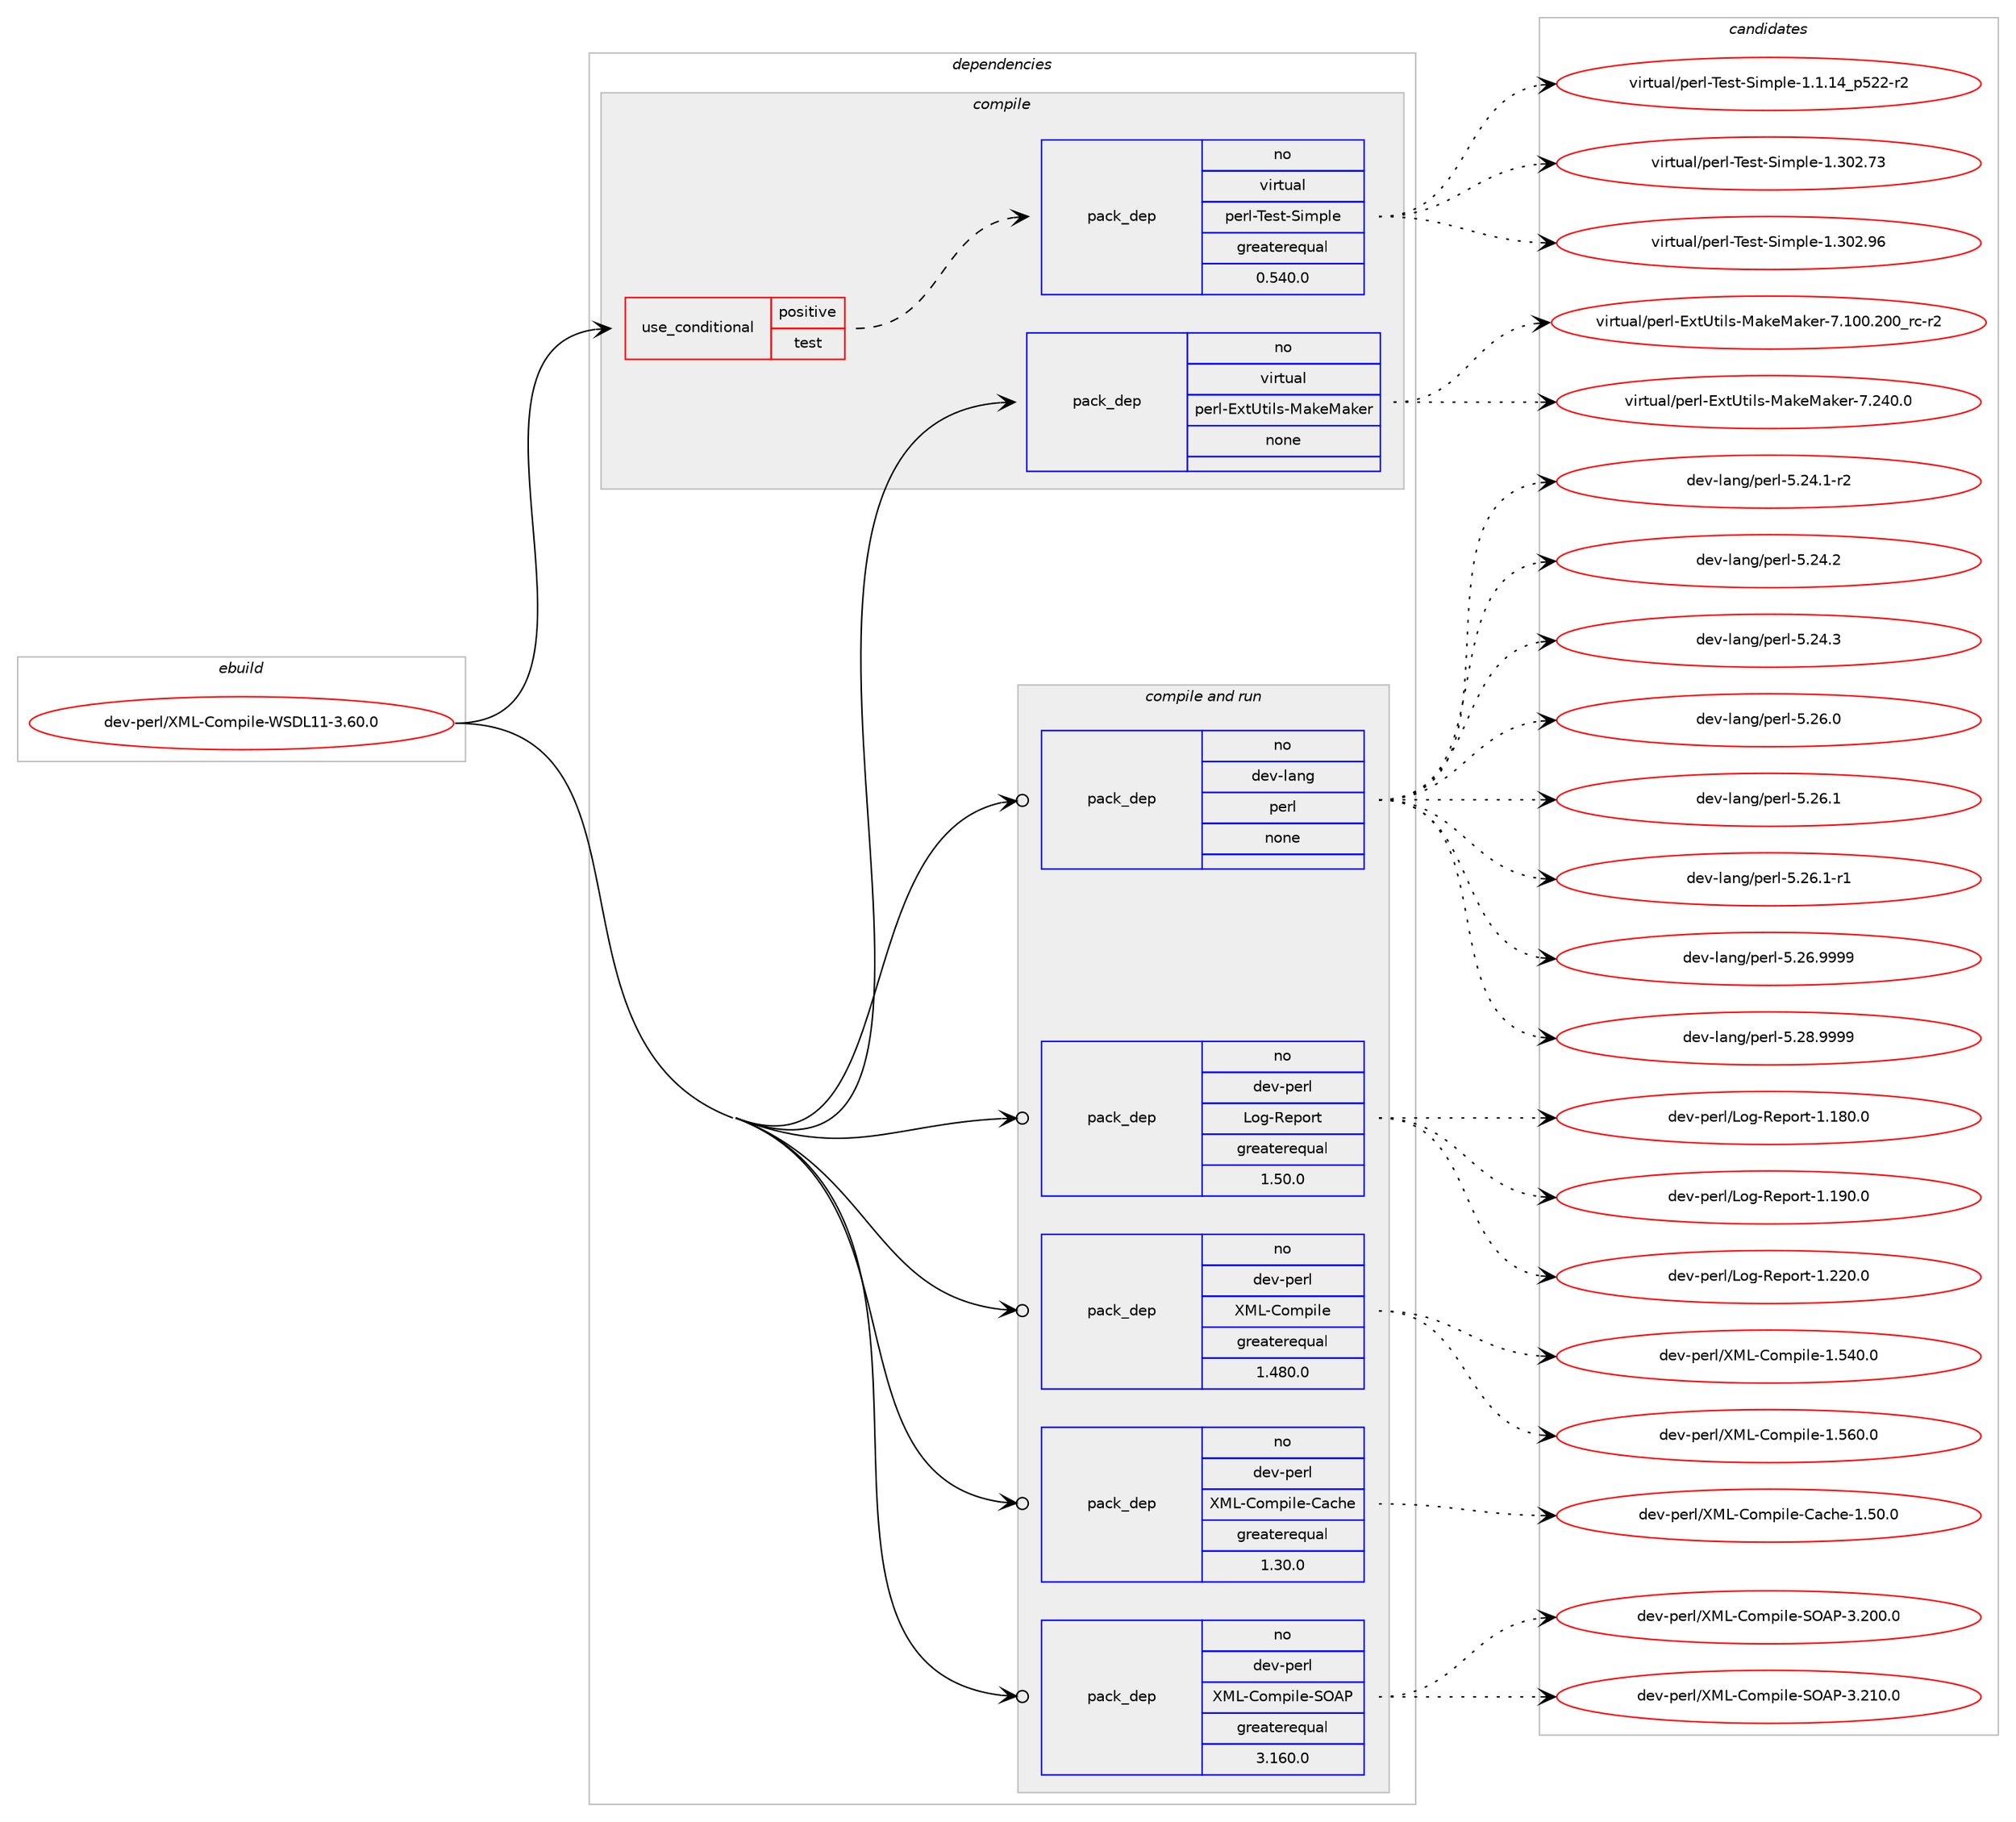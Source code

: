 digraph prolog {

# *************
# Graph options
# *************

newrank=true;
concentrate=true;
compound=true;
graph [rankdir=LR,fontname=Helvetica,fontsize=10,ranksep=1.5];#, ranksep=2.5, nodesep=0.2];
edge  [arrowhead=vee];
node  [fontname=Helvetica,fontsize=10];

# **********
# The ebuild
# **********

subgraph cluster_leftcol {
color=gray;
rank=same;
label=<<i>ebuild</i>>;
id [label="dev-perl/XML-Compile-WSDL11-3.60.0", color=red, width=4, href="../dev-perl/XML-Compile-WSDL11-3.60.0.svg"];
}

# ****************
# The dependencies
# ****************

subgraph cluster_midcol {
color=gray;
label=<<i>dependencies</i>>;
subgraph cluster_compile {
fillcolor="#eeeeee";
style=filled;
label=<<i>compile</i>>;
subgraph cond28243 {
dependency140765 [label=<<TABLE BORDER="0" CELLBORDER="1" CELLSPACING="0" CELLPADDING="4"><TR><TD ROWSPAN="3" CELLPADDING="10">use_conditional</TD></TR><TR><TD>positive</TD></TR><TR><TD>test</TD></TR></TABLE>>, shape=none, color=red];
subgraph pack108826 {
dependency140766 [label=<<TABLE BORDER="0" CELLBORDER="1" CELLSPACING="0" CELLPADDING="4" WIDTH="220"><TR><TD ROWSPAN="6" CELLPADDING="30">pack_dep</TD></TR><TR><TD WIDTH="110">no</TD></TR><TR><TD>virtual</TD></TR><TR><TD>perl-Test-Simple</TD></TR><TR><TD>greaterequal</TD></TR><TR><TD>0.540.0</TD></TR></TABLE>>, shape=none, color=blue];
}
dependency140765:e -> dependency140766:w [weight=20,style="dashed",arrowhead="vee"];
}
id:e -> dependency140765:w [weight=20,style="solid",arrowhead="vee"];
subgraph pack108827 {
dependency140767 [label=<<TABLE BORDER="0" CELLBORDER="1" CELLSPACING="0" CELLPADDING="4" WIDTH="220"><TR><TD ROWSPAN="6" CELLPADDING="30">pack_dep</TD></TR><TR><TD WIDTH="110">no</TD></TR><TR><TD>virtual</TD></TR><TR><TD>perl-ExtUtils-MakeMaker</TD></TR><TR><TD>none</TD></TR><TR><TD></TD></TR></TABLE>>, shape=none, color=blue];
}
id:e -> dependency140767:w [weight=20,style="solid",arrowhead="vee"];
}
subgraph cluster_compileandrun {
fillcolor="#eeeeee";
style=filled;
label=<<i>compile and run</i>>;
subgraph pack108828 {
dependency140768 [label=<<TABLE BORDER="0" CELLBORDER="1" CELLSPACING="0" CELLPADDING="4" WIDTH="220"><TR><TD ROWSPAN="6" CELLPADDING="30">pack_dep</TD></TR><TR><TD WIDTH="110">no</TD></TR><TR><TD>dev-lang</TD></TR><TR><TD>perl</TD></TR><TR><TD>none</TD></TR><TR><TD></TD></TR></TABLE>>, shape=none, color=blue];
}
id:e -> dependency140768:w [weight=20,style="solid",arrowhead="odotvee"];
subgraph pack108829 {
dependency140769 [label=<<TABLE BORDER="0" CELLBORDER="1" CELLSPACING="0" CELLPADDING="4" WIDTH="220"><TR><TD ROWSPAN="6" CELLPADDING="30">pack_dep</TD></TR><TR><TD WIDTH="110">no</TD></TR><TR><TD>dev-perl</TD></TR><TR><TD>Log-Report</TD></TR><TR><TD>greaterequal</TD></TR><TR><TD>1.50.0</TD></TR></TABLE>>, shape=none, color=blue];
}
id:e -> dependency140769:w [weight=20,style="solid",arrowhead="odotvee"];
subgraph pack108830 {
dependency140770 [label=<<TABLE BORDER="0" CELLBORDER="1" CELLSPACING="0" CELLPADDING="4" WIDTH="220"><TR><TD ROWSPAN="6" CELLPADDING="30">pack_dep</TD></TR><TR><TD WIDTH="110">no</TD></TR><TR><TD>dev-perl</TD></TR><TR><TD>XML-Compile</TD></TR><TR><TD>greaterequal</TD></TR><TR><TD>1.480.0</TD></TR></TABLE>>, shape=none, color=blue];
}
id:e -> dependency140770:w [weight=20,style="solid",arrowhead="odotvee"];
subgraph pack108831 {
dependency140771 [label=<<TABLE BORDER="0" CELLBORDER="1" CELLSPACING="0" CELLPADDING="4" WIDTH="220"><TR><TD ROWSPAN="6" CELLPADDING="30">pack_dep</TD></TR><TR><TD WIDTH="110">no</TD></TR><TR><TD>dev-perl</TD></TR><TR><TD>XML-Compile-Cache</TD></TR><TR><TD>greaterequal</TD></TR><TR><TD>1.30.0</TD></TR></TABLE>>, shape=none, color=blue];
}
id:e -> dependency140771:w [weight=20,style="solid",arrowhead="odotvee"];
subgraph pack108832 {
dependency140772 [label=<<TABLE BORDER="0" CELLBORDER="1" CELLSPACING="0" CELLPADDING="4" WIDTH="220"><TR><TD ROWSPAN="6" CELLPADDING="30">pack_dep</TD></TR><TR><TD WIDTH="110">no</TD></TR><TR><TD>dev-perl</TD></TR><TR><TD>XML-Compile-SOAP</TD></TR><TR><TD>greaterequal</TD></TR><TR><TD>3.160.0</TD></TR></TABLE>>, shape=none, color=blue];
}
id:e -> dependency140772:w [weight=20,style="solid",arrowhead="odotvee"];
}
subgraph cluster_run {
fillcolor="#eeeeee";
style=filled;
label=<<i>run</i>>;
}
}

# **************
# The candidates
# **************

subgraph cluster_choices {
rank=same;
color=gray;
label=<<i>candidates</i>>;

subgraph choice108826 {
color=black;
nodesep=1;
choice11810511411611797108471121011141084584101115116458310510911210810145494649464952951125350504511450 [label="virtual/perl-Test-Simple-1.1.14_p522-r2", color=red, width=4,href="../virtual/perl-Test-Simple-1.1.14_p522-r2.svg"];
choice118105114116117971084711210111410845841011151164583105109112108101454946514850465551 [label="virtual/perl-Test-Simple-1.302.73", color=red, width=4,href="../virtual/perl-Test-Simple-1.302.73.svg"];
choice118105114116117971084711210111410845841011151164583105109112108101454946514850465754 [label="virtual/perl-Test-Simple-1.302.96", color=red, width=4,href="../virtual/perl-Test-Simple-1.302.96.svg"];
dependency140766:e -> choice11810511411611797108471121011141084584101115116458310510911210810145494649464952951125350504511450:w [style=dotted,weight="100"];
dependency140766:e -> choice118105114116117971084711210111410845841011151164583105109112108101454946514850465551:w [style=dotted,weight="100"];
dependency140766:e -> choice118105114116117971084711210111410845841011151164583105109112108101454946514850465754:w [style=dotted,weight="100"];
}
subgraph choice108827 {
color=black;
nodesep=1;
choice118105114116117971084711210111410845691201168511610510811545779710710177971071011144555464948484650484895114994511450 [label="virtual/perl-ExtUtils-MakeMaker-7.100.200_rc-r2", color=red, width=4,href="../virtual/perl-ExtUtils-MakeMaker-7.100.200_rc-r2.svg"];
choice118105114116117971084711210111410845691201168511610510811545779710710177971071011144555465052484648 [label="virtual/perl-ExtUtils-MakeMaker-7.240.0", color=red, width=4,href="../virtual/perl-ExtUtils-MakeMaker-7.240.0.svg"];
dependency140767:e -> choice118105114116117971084711210111410845691201168511610510811545779710710177971071011144555464948484650484895114994511450:w [style=dotted,weight="100"];
dependency140767:e -> choice118105114116117971084711210111410845691201168511610510811545779710710177971071011144555465052484648:w [style=dotted,weight="100"];
}
subgraph choice108828 {
color=black;
nodesep=1;
choice100101118451089711010347112101114108455346505246494511450 [label="dev-lang/perl-5.24.1-r2", color=red, width=4,href="../dev-lang/perl-5.24.1-r2.svg"];
choice10010111845108971101034711210111410845534650524650 [label="dev-lang/perl-5.24.2", color=red, width=4,href="../dev-lang/perl-5.24.2.svg"];
choice10010111845108971101034711210111410845534650524651 [label="dev-lang/perl-5.24.3", color=red, width=4,href="../dev-lang/perl-5.24.3.svg"];
choice10010111845108971101034711210111410845534650544648 [label="dev-lang/perl-5.26.0", color=red, width=4,href="../dev-lang/perl-5.26.0.svg"];
choice10010111845108971101034711210111410845534650544649 [label="dev-lang/perl-5.26.1", color=red, width=4,href="../dev-lang/perl-5.26.1.svg"];
choice100101118451089711010347112101114108455346505446494511449 [label="dev-lang/perl-5.26.1-r1", color=red, width=4,href="../dev-lang/perl-5.26.1-r1.svg"];
choice10010111845108971101034711210111410845534650544657575757 [label="dev-lang/perl-5.26.9999", color=red, width=4,href="../dev-lang/perl-5.26.9999.svg"];
choice10010111845108971101034711210111410845534650564657575757 [label="dev-lang/perl-5.28.9999", color=red, width=4,href="../dev-lang/perl-5.28.9999.svg"];
dependency140768:e -> choice100101118451089711010347112101114108455346505246494511450:w [style=dotted,weight="100"];
dependency140768:e -> choice10010111845108971101034711210111410845534650524650:w [style=dotted,weight="100"];
dependency140768:e -> choice10010111845108971101034711210111410845534650524651:w [style=dotted,weight="100"];
dependency140768:e -> choice10010111845108971101034711210111410845534650544648:w [style=dotted,weight="100"];
dependency140768:e -> choice10010111845108971101034711210111410845534650544649:w [style=dotted,weight="100"];
dependency140768:e -> choice100101118451089711010347112101114108455346505446494511449:w [style=dotted,weight="100"];
dependency140768:e -> choice10010111845108971101034711210111410845534650544657575757:w [style=dotted,weight="100"];
dependency140768:e -> choice10010111845108971101034711210111410845534650564657575757:w [style=dotted,weight="100"];
}
subgraph choice108829 {
color=black;
nodesep=1;
choice10010111845112101114108477611110345821011121111141164549464956484648 [label="dev-perl/Log-Report-1.180.0", color=red, width=4,href="../dev-perl/Log-Report-1.180.0.svg"];
choice10010111845112101114108477611110345821011121111141164549464957484648 [label="dev-perl/Log-Report-1.190.0", color=red, width=4,href="../dev-perl/Log-Report-1.190.0.svg"];
choice10010111845112101114108477611110345821011121111141164549465050484648 [label="dev-perl/Log-Report-1.220.0", color=red, width=4,href="../dev-perl/Log-Report-1.220.0.svg"];
dependency140769:e -> choice10010111845112101114108477611110345821011121111141164549464956484648:w [style=dotted,weight="100"];
dependency140769:e -> choice10010111845112101114108477611110345821011121111141164549464957484648:w [style=dotted,weight="100"];
dependency140769:e -> choice10010111845112101114108477611110345821011121111141164549465050484648:w [style=dotted,weight="100"];
}
subgraph choice108830 {
color=black;
nodesep=1;
choice100101118451121011141084788777645671111091121051081014549465352484648 [label="dev-perl/XML-Compile-1.540.0", color=red, width=4,href="../dev-perl/XML-Compile-1.540.0.svg"];
choice100101118451121011141084788777645671111091121051081014549465354484648 [label="dev-perl/XML-Compile-1.560.0", color=red, width=4,href="../dev-perl/XML-Compile-1.560.0.svg"];
dependency140770:e -> choice100101118451121011141084788777645671111091121051081014549465352484648:w [style=dotted,weight="100"];
dependency140770:e -> choice100101118451121011141084788777645671111091121051081014549465354484648:w [style=dotted,weight="100"];
}
subgraph choice108831 {
color=black;
nodesep=1;
choice100101118451121011141084788777645671111091121051081014567979910410145494653484648 [label="dev-perl/XML-Compile-Cache-1.50.0", color=red, width=4,href="../dev-perl/XML-Compile-Cache-1.50.0.svg"];
dependency140771:e -> choice100101118451121011141084788777645671111091121051081014567979910410145494653484648:w [style=dotted,weight="100"];
}
subgraph choice108832 {
color=black;
nodesep=1;
choice1001011184511210111410847887776456711110911210510810145837965804551465048484648 [label="dev-perl/XML-Compile-SOAP-3.200.0", color=red, width=4,href="../dev-perl/XML-Compile-SOAP-3.200.0.svg"];
choice1001011184511210111410847887776456711110911210510810145837965804551465049484648 [label="dev-perl/XML-Compile-SOAP-3.210.0", color=red, width=4,href="../dev-perl/XML-Compile-SOAP-3.210.0.svg"];
dependency140772:e -> choice1001011184511210111410847887776456711110911210510810145837965804551465048484648:w [style=dotted,weight="100"];
dependency140772:e -> choice1001011184511210111410847887776456711110911210510810145837965804551465049484648:w [style=dotted,weight="100"];
}
}

}
